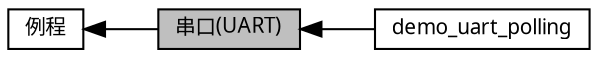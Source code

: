 digraph "串口(UART)"
{
  edge [fontname="黑体",fontsize="10",labelfontname="黑体",labelfontsize="10"];
  node [fontname="黑体",fontsize="10",shape=record];
  rankdir=LR;
  Node0 [label="串口(UART)",height=0.2,width=0.4,color="black", fillcolor="grey75", style="filled", fontcolor="black"];
  Node2 [label="demo_uart_polling",height=0.2,width=0.4,color="black", fillcolor="white", style="filled",URL="$group__demo__if__uart__polling.html"];
  Node1 [label="例程",height=0.2,width=0.4,color="black", fillcolor="white", style="filled",URL="$group__mwv__service__demo__device.html",tooltip="提供外设使用例程，例如SPI、I2C，UART "];
  Node1->Node0 [shape=plaintext, dir="back", style="solid"];
  Node0->Node2 [shape=plaintext, dir="back", style="solid"];
}
